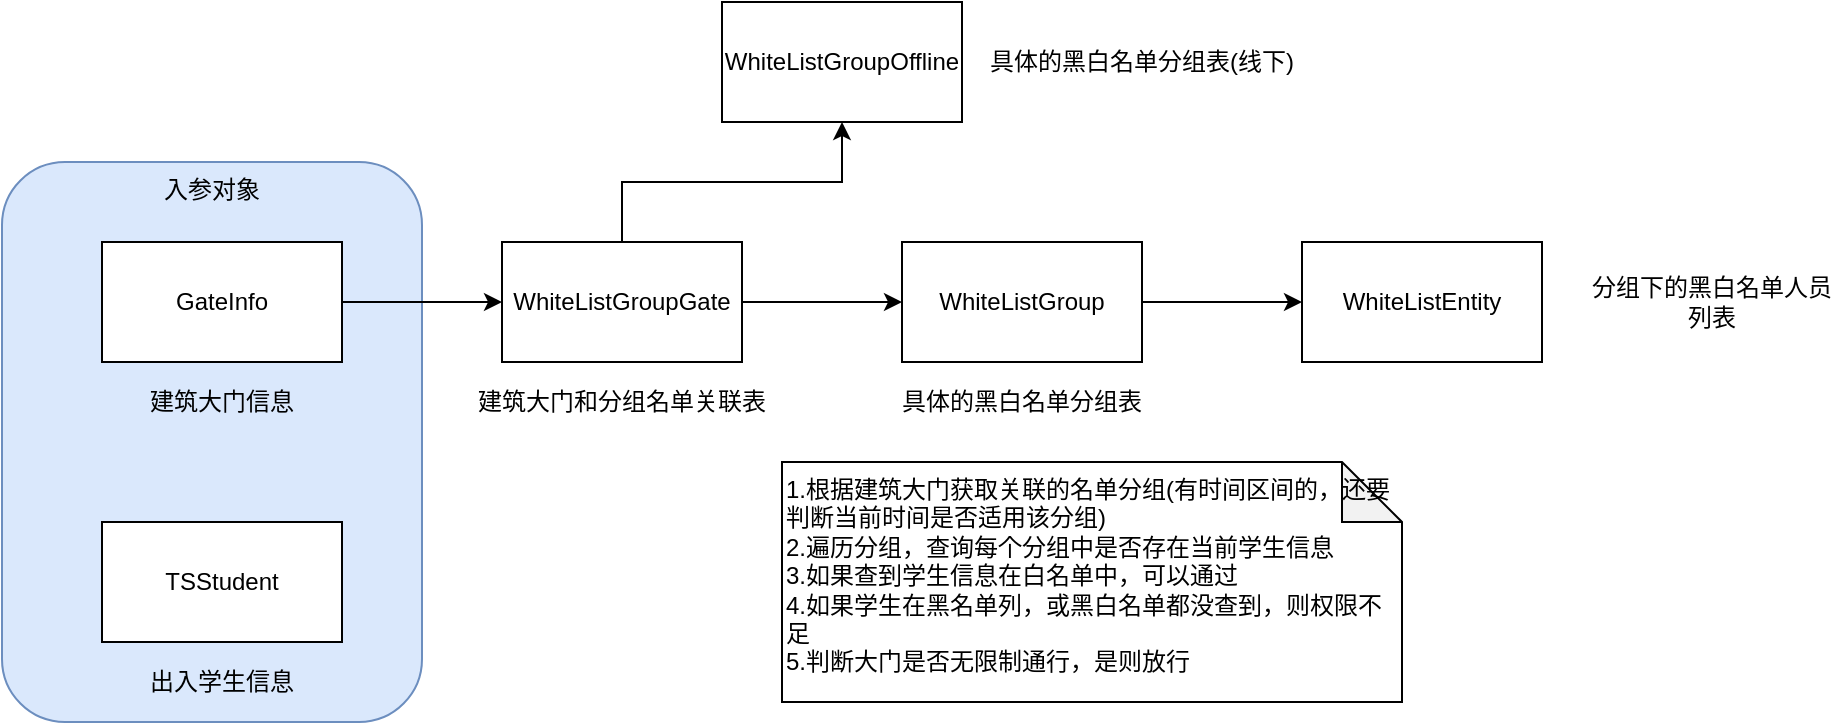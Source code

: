 <mxfile version="15.7.3" type="device"><diagram id="iwpKwhHDIYaETxJrAJJJ" name="第 1 页"><mxGraphModel dx="1038" dy="649" grid="1" gridSize="10" guides="1" tooltips="1" connect="1" arrows="1" fold="1" page="1" pageScale="1" pageWidth="827" pageHeight="1169" math="0" shadow="0"><root><mxCell id="0"/><mxCell id="1" parent="0"/><mxCell id="_FzBnAOCXXbrumNLpz2G-16" value="入参对象" style="rounded=1;whiteSpace=wrap;html=1;verticalAlign=top;align=center;fillColor=#dae8fc;strokeColor=#6c8ebf;" parent="1" vertex="1"><mxGeometry x="110" y="190" width="210" height="280" as="geometry"/></mxCell><mxCell id="_FzBnAOCXXbrumNLpz2G-4" value="" style="edgeStyle=orthogonalEdgeStyle;rounded=0;orthogonalLoop=1;jettySize=auto;html=1;" parent="1" source="_FzBnAOCXXbrumNLpz2G-1" target="_FzBnAOCXXbrumNLpz2G-3" edge="1"><mxGeometry relative="1" as="geometry"/></mxCell><mxCell id="_FzBnAOCXXbrumNLpz2G-1" value="GateInfo" style="rounded=0;whiteSpace=wrap;html=1;" parent="1" vertex="1"><mxGeometry x="160" y="230" width="120" height="60" as="geometry"/></mxCell><mxCell id="_FzBnAOCXXbrumNLpz2G-2" value="建筑大门和分组名单关联表" style="text;html=1;strokeColor=none;fillColor=none;align=center;verticalAlign=middle;whiteSpace=wrap;rounded=0;" parent="1" vertex="1"><mxGeometry x="340" y="300" width="160" height="20" as="geometry"/></mxCell><mxCell id="_FzBnAOCXXbrumNLpz2G-7" value="" style="edgeStyle=orthogonalEdgeStyle;rounded=0;orthogonalLoop=1;jettySize=auto;html=1;" parent="1" source="_FzBnAOCXXbrumNLpz2G-3" target="_FzBnAOCXXbrumNLpz2G-6" edge="1"><mxGeometry relative="1" as="geometry"/></mxCell><mxCell id="_FzBnAOCXXbrumNLpz2G-10" value="" style="edgeStyle=orthogonalEdgeStyle;rounded=0;orthogonalLoop=1;jettySize=auto;html=1;" parent="1" source="_FzBnAOCXXbrumNLpz2G-3" target="_FzBnAOCXXbrumNLpz2G-9" edge="1"><mxGeometry relative="1" as="geometry"/></mxCell><mxCell id="_FzBnAOCXXbrumNLpz2G-3" value="WhiteListGroupGate" style="rounded=0;whiteSpace=wrap;html=1;" parent="1" vertex="1"><mxGeometry x="360" y="230" width="120" height="60" as="geometry"/></mxCell><mxCell id="_FzBnAOCXXbrumNLpz2G-5" value="建筑大门信息" style="text;html=1;strokeColor=none;fillColor=none;align=center;verticalAlign=middle;whiteSpace=wrap;rounded=0;" parent="1" vertex="1"><mxGeometry x="175" y="300" width="90" height="20" as="geometry"/></mxCell><mxCell id="_FzBnAOCXXbrumNLpz2G-13" value="" style="edgeStyle=orthogonalEdgeStyle;rounded=0;orthogonalLoop=1;jettySize=auto;html=1;" parent="1" source="_FzBnAOCXXbrumNLpz2G-6" target="_FzBnAOCXXbrumNLpz2G-12" edge="1"><mxGeometry relative="1" as="geometry"/></mxCell><mxCell id="_FzBnAOCXXbrumNLpz2G-6" value="WhiteListGroup" style="rounded=0;whiteSpace=wrap;html=1;" parent="1" vertex="1"><mxGeometry x="560" y="230" width="120" height="60" as="geometry"/></mxCell><mxCell id="_FzBnAOCXXbrumNLpz2G-8" value="具体的黑白名单分组表" style="text;html=1;strokeColor=none;fillColor=none;align=center;verticalAlign=middle;whiteSpace=wrap;rounded=0;" parent="1" vertex="1"><mxGeometry x="550" y="300" width="140" height="20" as="geometry"/></mxCell><mxCell id="_FzBnAOCXXbrumNLpz2G-9" value="WhiteListGroupOffline" style="rounded=0;whiteSpace=wrap;html=1;" parent="1" vertex="1"><mxGeometry x="470" y="110" width="120" height="60" as="geometry"/></mxCell><mxCell id="_FzBnAOCXXbrumNLpz2G-11" value="具体的黑白名单分组表(线下)" style="text;html=1;strokeColor=none;fillColor=none;align=center;verticalAlign=middle;whiteSpace=wrap;rounded=0;" parent="1" vertex="1"><mxGeometry x="590" y="130" width="180" height="20" as="geometry"/></mxCell><mxCell id="_FzBnAOCXXbrumNLpz2G-12" value="WhiteListEntity" style="rounded=0;whiteSpace=wrap;html=1;" parent="1" vertex="1"><mxGeometry x="760" y="230" width="120" height="60" as="geometry"/></mxCell><mxCell id="_FzBnAOCXXbrumNLpz2G-14" value="TSStudent" style="rounded=0;whiteSpace=wrap;html=1;" parent="1" vertex="1"><mxGeometry x="160" y="370" width="120" height="60" as="geometry"/></mxCell><mxCell id="_FzBnAOCXXbrumNLpz2G-15" value="出入学生信息" style="text;html=1;strokeColor=none;fillColor=none;align=center;verticalAlign=middle;whiteSpace=wrap;rounded=0;" parent="1" vertex="1"><mxGeometry x="175" y="440" width="90" height="20" as="geometry"/></mxCell><mxCell id="_FzBnAOCXXbrumNLpz2G-17" value="分组下的黑白名单人员列表" style="text;html=1;strokeColor=none;fillColor=none;align=center;verticalAlign=middle;whiteSpace=wrap;rounded=0;" parent="1" vertex="1"><mxGeometry x="900" y="250" width="130" height="20" as="geometry"/></mxCell><mxCell id="_FzBnAOCXXbrumNLpz2G-20" value="1.根据建筑大门获取关联的名单分组(有时间区间的，还要判断当前时间是否适用该分组)&lt;br&gt;2.遍历分组，查询每个分组中是否存在当前学生信息&lt;br&gt;3.如果查到学生信息在白名单中，可以通过&lt;br&gt;4.如果学生在黑名单列，或黑白名单都没查到，则权限不足&lt;br&gt;5.判断大门是否无限制通行，是则放行" style="shape=note;whiteSpace=wrap;html=1;backgroundOutline=1;darkOpacity=0.05;align=left;verticalAlign=top;" parent="1" vertex="1"><mxGeometry x="500" y="340" width="310" height="120" as="geometry"/></mxCell></root></mxGraphModel></diagram></mxfile>